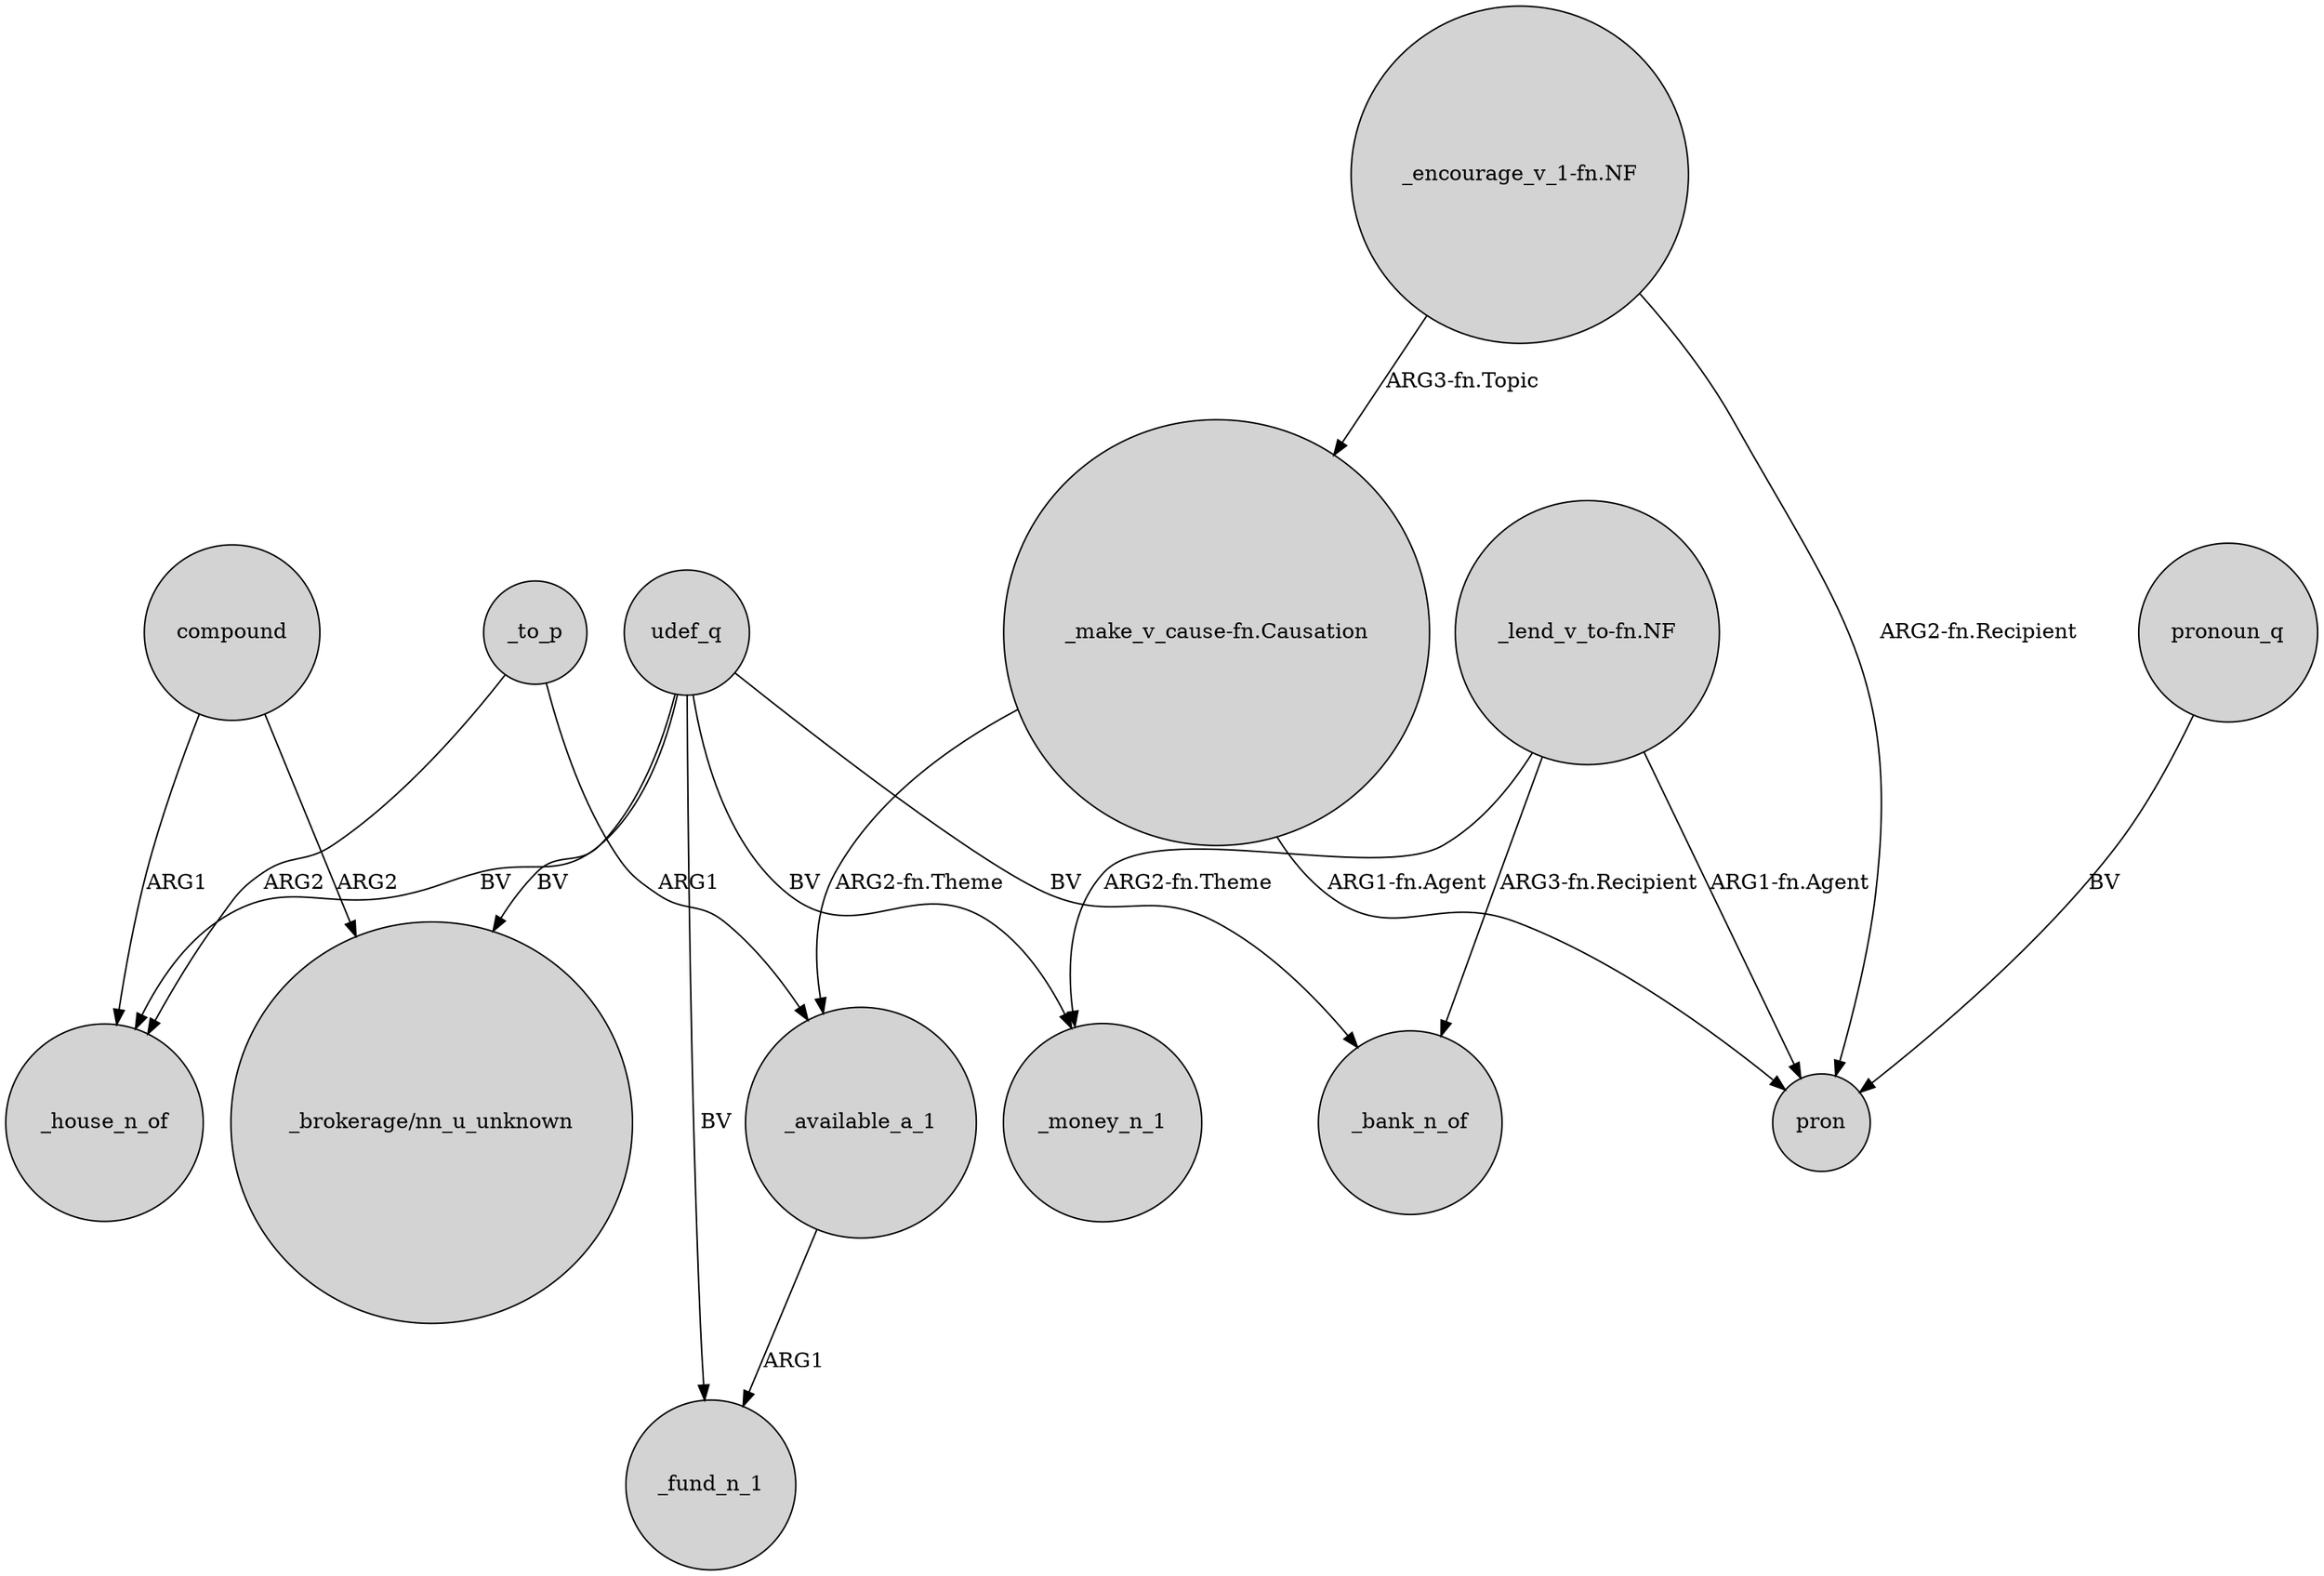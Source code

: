digraph {
	node [shape=circle style=filled]
	udef_q -> _house_n_of [label=BV]
	_to_p -> _house_n_of [label=ARG2]
	"_encourage_v_1-fn.NF" -> "_make_v_cause-fn.Causation" [label="ARG3-fn.Topic"]
	udef_q -> _money_n_1 [label=BV]
	"_lend_v_to-fn.NF" -> pron [label="ARG1-fn.Agent"]
	"_make_v_cause-fn.Causation" -> pron [label="ARG1-fn.Agent"]
	"_lend_v_to-fn.NF" -> _money_n_1 [label="ARG2-fn.Theme"]
	"_make_v_cause-fn.Causation" -> _available_a_1 [label="ARG2-fn.Theme"]
	_to_p -> _available_a_1 [label=ARG1]
	compound -> _house_n_of [label=ARG1]
	compound -> "_brokerage/nn_u_unknown" [label=ARG2]
	"_lend_v_to-fn.NF" -> _bank_n_of [label="ARG3-fn.Recipient"]
	"_encourage_v_1-fn.NF" -> pron [label="ARG2-fn.Recipient"]
	udef_q -> _fund_n_1 [label=BV]
	udef_q -> _bank_n_of [label=BV]
	udef_q -> "_brokerage/nn_u_unknown" [label=BV]
	_available_a_1 -> _fund_n_1 [label=ARG1]
	pronoun_q -> pron [label=BV]
}
